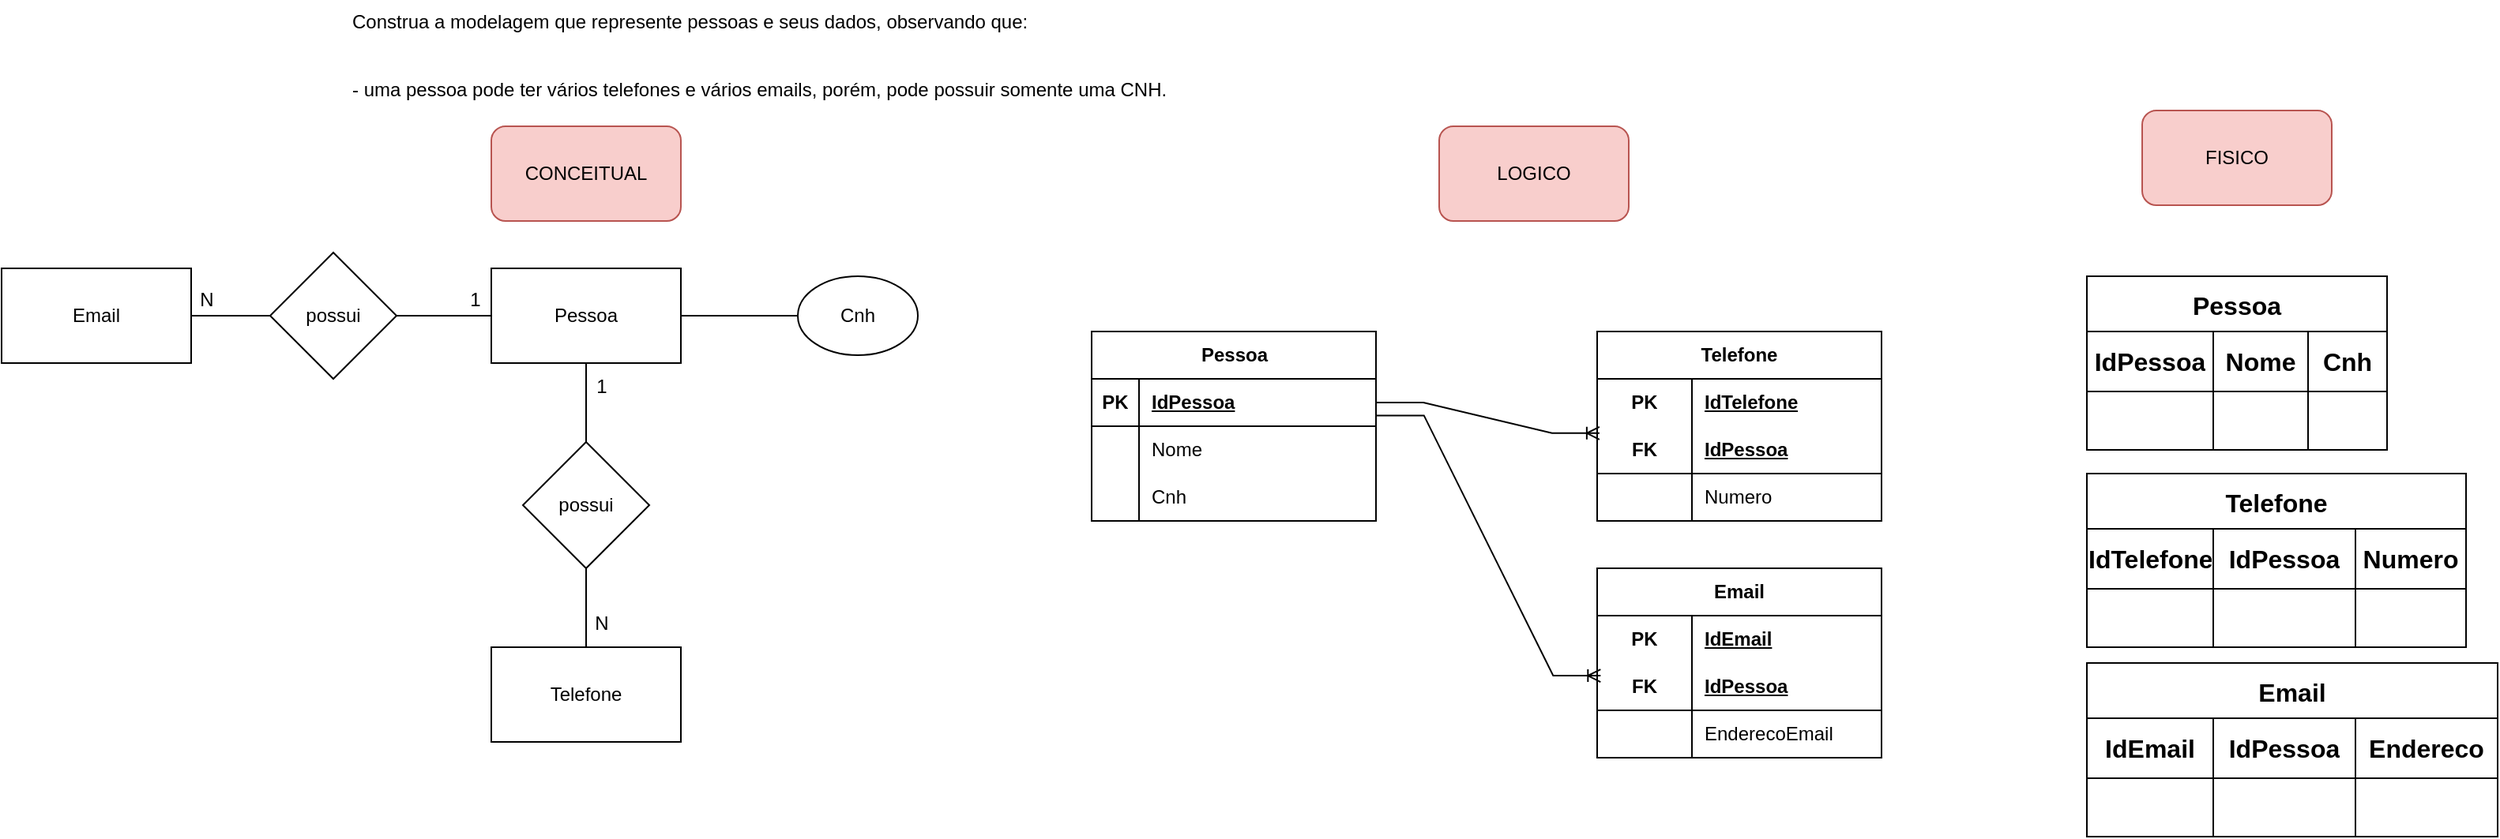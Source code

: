 <mxfile version="21.6.5" type="device">
  <diagram id="Fae58t7T6GYvRqYH8ZGL" name="Página-1">
    <mxGraphModel dx="1877" dy="574" grid="1" gridSize="10" guides="1" tooltips="1" connect="1" arrows="1" fold="1" page="1" pageScale="1" pageWidth="827" pageHeight="1169" math="0" shadow="0">
      <root>
        <mxCell id="0" />
        <mxCell id="1" parent="0" />
        <mxCell id="njjs4OCkgifwEYSEYZWW-1" value="Construa a modelagem que represente pessoas e seus dados, observando que:&#xa;&#xa;&#xa;- uma pessoa pode ter vários telefones e vários emails, porém, pode possuir somente uma CNH." style="text;whiteSpace=wrap;" parent="1" vertex="1">
          <mxGeometry x="130" y="30" width="560" height="80" as="geometry" />
        </mxCell>
        <mxCell id="njjs4OCkgifwEYSEYZWW-7" style="edgeStyle=orthogonalEdgeStyle;rounded=0;orthogonalLoop=1;jettySize=auto;html=1;entryX=0.5;entryY=0;entryDx=0;entryDy=0;endArrow=none;endFill=0;" parent="1" source="njjs4OCkgifwEYSEYZWW-2" target="njjs4OCkgifwEYSEYZWW-3" edge="1">
          <mxGeometry relative="1" as="geometry" />
        </mxCell>
        <mxCell id="HZEHzv3eMozTv1yZaY8q-67" style="edgeStyle=orthogonalEdgeStyle;rounded=0;orthogonalLoop=1;jettySize=auto;html=1;entryX=0;entryY=0.5;entryDx=0;entryDy=0;endArrow=none;endFill=0;" parent="1" source="njjs4OCkgifwEYSEYZWW-2" target="HZEHzv3eMozTv1yZaY8q-66" edge="1">
          <mxGeometry relative="1" as="geometry" />
        </mxCell>
        <mxCell id="njjs4OCkgifwEYSEYZWW-2" value="Pessoa" style="rounded=0;whiteSpace=wrap;html=1;" parent="1" vertex="1">
          <mxGeometry x="220" y="200" width="120" height="60" as="geometry" />
        </mxCell>
        <mxCell id="njjs4OCkgifwEYSEYZWW-9" style="edgeStyle=orthogonalEdgeStyle;rounded=0;orthogonalLoop=1;jettySize=auto;html=1;entryX=0.5;entryY=0;entryDx=0;entryDy=0;exitX=0.5;exitY=1;exitDx=0;exitDy=0;endArrow=none;endFill=0;" parent="1" source="njjs4OCkgifwEYSEYZWW-3" target="njjs4OCkgifwEYSEYZWW-6" edge="1">
          <mxGeometry relative="1" as="geometry">
            <mxPoint x="240" y="350" as="sourcePoint" />
            <Array as="points">
              <mxPoint x="280" y="460" />
              <mxPoint x="280" y="460" />
            </Array>
          </mxGeometry>
        </mxCell>
        <mxCell id="njjs4OCkgifwEYSEYZWW-3" value="possui" style="rhombus;whiteSpace=wrap;html=1;" parent="1" vertex="1">
          <mxGeometry x="240" y="310" width="80" height="80" as="geometry" />
        </mxCell>
        <mxCell id="njjs4OCkgifwEYSEYZWW-5" value="Email" style="rounded=0;whiteSpace=wrap;html=1;" parent="1" vertex="1">
          <mxGeometry x="-90" y="200" width="120" height="60" as="geometry" />
        </mxCell>
        <mxCell id="njjs4OCkgifwEYSEYZWW-6" value="Telefone" style="rounded=0;whiteSpace=wrap;html=1;" parent="1" vertex="1">
          <mxGeometry x="220" y="440" width="120" height="60" as="geometry" />
        </mxCell>
        <mxCell id="njjs4OCkgifwEYSEYZWW-11" value="1" style="text;html=1;strokeColor=none;fillColor=none;align=center;verticalAlign=middle;whiteSpace=wrap;rounded=0;" parent="1" vertex="1">
          <mxGeometry x="280" y="260" width="20" height="30" as="geometry" />
        </mxCell>
        <mxCell id="njjs4OCkgifwEYSEYZWW-14" value="N" style="text;html=1;strokeColor=none;fillColor=none;align=center;verticalAlign=middle;whiteSpace=wrap;rounded=0;" parent="1" vertex="1">
          <mxGeometry x="280" y="410" width="20" height="30" as="geometry" />
        </mxCell>
        <mxCell id="HZEHzv3eMozTv1yZaY8q-1" value="CONCEITUAL" style="rounded=1;whiteSpace=wrap;html=1;fillColor=#f8cecc;strokeColor=#b85450;" parent="1" vertex="1">
          <mxGeometry x="220" y="110" width="120" height="60" as="geometry" />
        </mxCell>
        <mxCell id="HZEHzv3eMozTv1yZaY8q-2" value="FISICO" style="rounded=1;whiteSpace=wrap;html=1;fillColor=#f8cecc;strokeColor=#b85450;" parent="1" vertex="1">
          <mxGeometry x="1265" y="100" width="120" height="60" as="geometry" />
        </mxCell>
        <mxCell id="HZEHzv3eMozTv1yZaY8q-3" value="LOGICO" style="rounded=1;whiteSpace=wrap;html=1;fillColor=#f8cecc;strokeColor=#b85450;" parent="1" vertex="1">
          <mxGeometry x="820" y="110" width="120" height="60" as="geometry" />
        </mxCell>
        <mxCell id="HZEHzv3eMozTv1yZaY8q-4" value="Pessoa" style="shape=table;startSize=30;container=1;collapsible=1;childLayout=tableLayout;fixedRows=1;rowLines=0;fontStyle=1;align=center;resizeLast=1;html=1;" parent="1" vertex="1">
          <mxGeometry x="600" y="240" width="180" height="120" as="geometry" />
        </mxCell>
        <mxCell id="HZEHzv3eMozTv1yZaY8q-5" value="" style="shape=tableRow;horizontal=0;startSize=0;swimlaneHead=0;swimlaneBody=0;fillColor=none;collapsible=0;dropTarget=0;points=[[0,0.5],[1,0.5]];portConstraint=eastwest;top=0;left=0;right=0;bottom=1;" parent="HZEHzv3eMozTv1yZaY8q-4" vertex="1">
          <mxGeometry y="30" width="180" height="30" as="geometry" />
        </mxCell>
        <mxCell id="HZEHzv3eMozTv1yZaY8q-6" value="PK" style="shape=partialRectangle;connectable=0;fillColor=none;top=0;left=0;bottom=0;right=0;fontStyle=1;overflow=hidden;whiteSpace=wrap;html=1;" parent="HZEHzv3eMozTv1yZaY8q-5" vertex="1">
          <mxGeometry width="30" height="30" as="geometry">
            <mxRectangle width="30" height="30" as="alternateBounds" />
          </mxGeometry>
        </mxCell>
        <mxCell id="HZEHzv3eMozTv1yZaY8q-7" value="IdPessoa" style="shape=partialRectangle;connectable=0;fillColor=none;top=0;left=0;bottom=0;right=0;align=left;spacingLeft=6;fontStyle=5;overflow=hidden;whiteSpace=wrap;html=1;" parent="HZEHzv3eMozTv1yZaY8q-5" vertex="1">
          <mxGeometry x="30" width="150" height="30" as="geometry">
            <mxRectangle width="150" height="30" as="alternateBounds" />
          </mxGeometry>
        </mxCell>
        <mxCell id="HZEHzv3eMozTv1yZaY8q-8" value="" style="shape=tableRow;horizontal=0;startSize=0;swimlaneHead=0;swimlaneBody=0;fillColor=none;collapsible=0;dropTarget=0;points=[[0,0.5],[1,0.5]];portConstraint=eastwest;top=0;left=0;right=0;bottom=0;" parent="HZEHzv3eMozTv1yZaY8q-4" vertex="1">
          <mxGeometry y="60" width="180" height="30" as="geometry" />
        </mxCell>
        <mxCell id="HZEHzv3eMozTv1yZaY8q-9" value="" style="shape=partialRectangle;connectable=0;fillColor=none;top=0;left=0;bottom=0;right=0;editable=1;overflow=hidden;whiteSpace=wrap;html=1;" parent="HZEHzv3eMozTv1yZaY8q-8" vertex="1">
          <mxGeometry width="30" height="30" as="geometry">
            <mxRectangle width="30" height="30" as="alternateBounds" />
          </mxGeometry>
        </mxCell>
        <mxCell id="HZEHzv3eMozTv1yZaY8q-10" value="Nome" style="shape=partialRectangle;connectable=0;fillColor=none;top=0;left=0;bottom=0;right=0;align=left;spacingLeft=6;overflow=hidden;whiteSpace=wrap;html=1;" parent="HZEHzv3eMozTv1yZaY8q-8" vertex="1">
          <mxGeometry x="30" width="150" height="30" as="geometry">
            <mxRectangle width="150" height="30" as="alternateBounds" />
          </mxGeometry>
        </mxCell>
        <mxCell id="HZEHzv3eMozTv1yZaY8q-69" style="shape=tableRow;horizontal=0;startSize=0;swimlaneHead=0;swimlaneBody=0;fillColor=none;collapsible=0;dropTarget=0;points=[[0,0.5],[1,0.5]];portConstraint=eastwest;top=0;left=0;right=0;bottom=0;" parent="HZEHzv3eMozTv1yZaY8q-4" vertex="1">
          <mxGeometry y="90" width="180" height="30" as="geometry" />
        </mxCell>
        <mxCell id="HZEHzv3eMozTv1yZaY8q-70" style="shape=partialRectangle;connectable=0;fillColor=none;top=0;left=0;bottom=0;right=0;editable=1;overflow=hidden;whiteSpace=wrap;html=1;" parent="HZEHzv3eMozTv1yZaY8q-69" vertex="1">
          <mxGeometry width="30" height="30" as="geometry">
            <mxRectangle width="30" height="30" as="alternateBounds" />
          </mxGeometry>
        </mxCell>
        <mxCell id="HZEHzv3eMozTv1yZaY8q-71" value="Cnh" style="shape=partialRectangle;connectable=0;fillColor=none;top=0;left=0;bottom=0;right=0;align=left;spacingLeft=6;overflow=hidden;whiteSpace=wrap;html=1;" parent="HZEHzv3eMozTv1yZaY8q-69" vertex="1">
          <mxGeometry x="30" width="150" height="30" as="geometry">
            <mxRectangle width="150" height="30" as="alternateBounds" />
          </mxGeometry>
        </mxCell>
        <mxCell id="HZEHzv3eMozTv1yZaY8q-30" value="Telefone" style="shape=table;startSize=30;container=1;collapsible=1;childLayout=tableLayout;fixedRows=1;rowLines=0;fontStyle=1;align=center;resizeLast=1;html=1;whiteSpace=wrap;" parent="1" vertex="1">
          <mxGeometry x="920" y="240" width="180" height="120" as="geometry" />
        </mxCell>
        <mxCell id="HZEHzv3eMozTv1yZaY8q-31" value="" style="shape=tableRow;horizontal=0;startSize=0;swimlaneHead=0;swimlaneBody=0;fillColor=none;collapsible=0;dropTarget=0;points=[[0,0.5],[1,0.5]];portConstraint=eastwest;top=0;left=0;right=0;bottom=0;html=1;" parent="HZEHzv3eMozTv1yZaY8q-30" vertex="1">
          <mxGeometry y="30" width="180" height="30" as="geometry" />
        </mxCell>
        <mxCell id="HZEHzv3eMozTv1yZaY8q-32" value="PK" style="shape=partialRectangle;connectable=0;fillColor=none;top=0;left=0;bottom=0;right=0;fontStyle=1;overflow=hidden;html=1;whiteSpace=wrap;" parent="HZEHzv3eMozTv1yZaY8q-31" vertex="1">
          <mxGeometry width="60" height="30" as="geometry">
            <mxRectangle width="60" height="30" as="alternateBounds" />
          </mxGeometry>
        </mxCell>
        <mxCell id="HZEHzv3eMozTv1yZaY8q-33" value="IdTelefone" style="shape=partialRectangle;connectable=0;fillColor=none;top=0;left=0;bottom=0;right=0;align=left;spacingLeft=6;fontStyle=5;overflow=hidden;html=1;whiteSpace=wrap;" parent="HZEHzv3eMozTv1yZaY8q-31" vertex="1">
          <mxGeometry x="60" width="120" height="30" as="geometry">
            <mxRectangle width="120" height="30" as="alternateBounds" />
          </mxGeometry>
        </mxCell>
        <mxCell id="HZEHzv3eMozTv1yZaY8q-34" value="" style="shape=tableRow;horizontal=0;startSize=0;swimlaneHead=0;swimlaneBody=0;fillColor=none;collapsible=0;dropTarget=0;points=[[0,0.5],[1,0.5]];portConstraint=eastwest;top=0;left=0;right=0;bottom=1;html=1;" parent="HZEHzv3eMozTv1yZaY8q-30" vertex="1">
          <mxGeometry y="60" width="180" height="30" as="geometry" />
        </mxCell>
        <mxCell id="HZEHzv3eMozTv1yZaY8q-35" value="FK" style="shape=partialRectangle;connectable=0;fillColor=none;top=0;left=0;bottom=0;right=0;fontStyle=1;overflow=hidden;html=1;whiteSpace=wrap;" parent="HZEHzv3eMozTv1yZaY8q-34" vertex="1">
          <mxGeometry width="60" height="30" as="geometry">
            <mxRectangle width="60" height="30" as="alternateBounds" />
          </mxGeometry>
        </mxCell>
        <mxCell id="HZEHzv3eMozTv1yZaY8q-36" value="IdPessoa" style="shape=partialRectangle;connectable=0;fillColor=none;top=0;left=0;bottom=0;right=0;align=left;spacingLeft=6;fontStyle=5;overflow=hidden;html=1;whiteSpace=wrap;" parent="HZEHzv3eMozTv1yZaY8q-34" vertex="1">
          <mxGeometry x="60" width="120" height="30" as="geometry">
            <mxRectangle width="120" height="30" as="alternateBounds" />
          </mxGeometry>
        </mxCell>
        <mxCell id="HZEHzv3eMozTv1yZaY8q-37" value="" style="shape=tableRow;horizontal=0;startSize=0;swimlaneHead=0;swimlaneBody=0;fillColor=none;collapsible=0;dropTarget=0;points=[[0,0.5],[1,0.5]];portConstraint=eastwest;top=0;left=0;right=0;bottom=0;html=1;" parent="HZEHzv3eMozTv1yZaY8q-30" vertex="1">
          <mxGeometry y="90" width="180" height="30" as="geometry" />
        </mxCell>
        <mxCell id="HZEHzv3eMozTv1yZaY8q-38" value="" style="shape=partialRectangle;connectable=0;fillColor=none;top=0;left=0;bottom=0;right=0;editable=1;overflow=hidden;html=1;whiteSpace=wrap;" parent="HZEHzv3eMozTv1yZaY8q-37" vertex="1">
          <mxGeometry width="60" height="30" as="geometry">
            <mxRectangle width="60" height="30" as="alternateBounds" />
          </mxGeometry>
        </mxCell>
        <mxCell id="HZEHzv3eMozTv1yZaY8q-39" value="Numero" style="shape=partialRectangle;connectable=0;fillColor=none;top=0;left=0;bottom=0;right=0;align=left;spacingLeft=6;overflow=hidden;html=1;whiteSpace=wrap;" parent="HZEHzv3eMozTv1yZaY8q-37" vertex="1">
          <mxGeometry x="60" width="120" height="30" as="geometry">
            <mxRectangle width="120" height="30" as="alternateBounds" />
          </mxGeometry>
        </mxCell>
        <mxCell id="HZEHzv3eMozTv1yZaY8q-43" value="Email" style="shape=table;startSize=30;container=1;collapsible=1;childLayout=tableLayout;fixedRows=1;rowLines=0;fontStyle=1;align=center;resizeLast=1;html=1;whiteSpace=wrap;" parent="1" vertex="1">
          <mxGeometry x="920" y="390" width="180" height="120" as="geometry" />
        </mxCell>
        <mxCell id="HZEHzv3eMozTv1yZaY8q-44" value="" style="shape=tableRow;horizontal=0;startSize=0;swimlaneHead=0;swimlaneBody=0;fillColor=none;collapsible=0;dropTarget=0;points=[[0,0.5],[1,0.5]];portConstraint=eastwest;top=0;left=0;right=0;bottom=0;html=1;" parent="HZEHzv3eMozTv1yZaY8q-43" vertex="1">
          <mxGeometry y="30" width="180" height="30" as="geometry" />
        </mxCell>
        <mxCell id="HZEHzv3eMozTv1yZaY8q-45" value="PK" style="shape=partialRectangle;connectable=0;fillColor=none;top=0;left=0;bottom=0;right=0;fontStyle=1;overflow=hidden;html=1;whiteSpace=wrap;" parent="HZEHzv3eMozTv1yZaY8q-44" vertex="1">
          <mxGeometry width="60" height="30" as="geometry">
            <mxRectangle width="60" height="30" as="alternateBounds" />
          </mxGeometry>
        </mxCell>
        <mxCell id="HZEHzv3eMozTv1yZaY8q-46" value="IdEmail" style="shape=partialRectangle;connectable=0;fillColor=none;top=0;left=0;bottom=0;right=0;align=left;spacingLeft=6;fontStyle=5;overflow=hidden;html=1;whiteSpace=wrap;" parent="HZEHzv3eMozTv1yZaY8q-44" vertex="1">
          <mxGeometry x="60" width="120" height="30" as="geometry">
            <mxRectangle width="120" height="30" as="alternateBounds" />
          </mxGeometry>
        </mxCell>
        <mxCell id="HZEHzv3eMozTv1yZaY8q-47" value="" style="shape=tableRow;horizontal=0;startSize=0;swimlaneHead=0;swimlaneBody=0;fillColor=none;collapsible=0;dropTarget=0;points=[[0,0.5],[1,0.5]];portConstraint=eastwest;top=0;left=0;right=0;bottom=1;html=1;" parent="HZEHzv3eMozTv1yZaY8q-43" vertex="1">
          <mxGeometry y="60" width="180" height="30" as="geometry" />
        </mxCell>
        <mxCell id="HZEHzv3eMozTv1yZaY8q-48" value="FK" style="shape=partialRectangle;connectable=0;fillColor=none;top=0;left=0;bottom=0;right=0;fontStyle=1;overflow=hidden;html=1;whiteSpace=wrap;" parent="HZEHzv3eMozTv1yZaY8q-47" vertex="1">
          <mxGeometry width="60" height="30" as="geometry">
            <mxRectangle width="60" height="30" as="alternateBounds" />
          </mxGeometry>
        </mxCell>
        <mxCell id="HZEHzv3eMozTv1yZaY8q-49" value="IdPessoa" style="shape=partialRectangle;connectable=0;fillColor=none;top=0;left=0;bottom=0;right=0;align=left;spacingLeft=6;fontStyle=5;overflow=hidden;html=1;whiteSpace=wrap;" parent="HZEHzv3eMozTv1yZaY8q-47" vertex="1">
          <mxGeometry x="60" width="120" height="30" as="geometry">
            <mxRectangle width="120" height="30" as="alternateBounds" />
          </mxGeometry>
        </mxCell>
        <mxCell id="HZEHzv3eMozTv1yZaY8q-50" value="" style="shape=tableRow;horizontal=0;startSize=0;swimlaneHead=0;swimlaneBody=0;fillColor=none;collapsible=0;dropTarget=0;points=[[0,0.5],[1,0.5]];portConstraint=eastwest;top=0;left=0;right=0;bottom=0;html=1;" parent="HZEHzv3eMozTv1yZaY8q-43" vertex="1">
          <mxGeometry y="90" width="180" height="30" as="geometry" />
        </mxCell>
        <mxCell id="HZEHzv3eMozTv1yZaY8q-51" value="" style="shape=partialRectangle;connectable=0;fillColor=none;top=0;left=0;bottom=0;right=0;editable=1;overflow=hidden;html=1;whiteSpace=wrap;" parent="HZEHzv3eMozTv1yZaY8q-50" vertex="1">
          <mxGeometry width="60" height="30" as="geometry">
            <mxRectangle width="60" height="30" as="alternateBounds" />
          </mxGeometry>
        </mxCell>
        <mxCell id="HZEHzv3eMozTv1yZaY8q-52" value="EnderecoEmail" style="shape=partialRectangle;connectable=0;fillColor=none;top=0;left=0;bottom=0;right=0;align=left;spacingLeft=6;overflow=hidden;html=1;whiteSpace=wrap;" parent="HZEHzv3eMozTv1yZaY8q-50" vertex="1">
          <mxGeometry x="60" width="120" height="30" as="geometry">
            <mxRectangle width="120" height="30" as="alternateBounds" />
          </mxGeometry>
        </mxCell>
        <mxCell id="HZEHzv3eMozTv1yZaY8q-65" value="" style="edgeStyle=entityRelationEdgeStyle;fontSize=12;html=1;endArrow=ERoneToMany;rounded=0;exitX=1;exitY=0.5;exitDx=0;exitDy=0;entryX=0.008;entryY=0.147;entryDx=0;entryDy=0;entryPerimeter=0;" parent="1" source="HZEHzv3eMozTv1yZaY8q-5" target="HZEHzv3eMozTv1yZaY8q-34" edge="1">
          <mxGeometry width="100" height="100" relative="1" as="geometry">
            <mxPoint x="760" y="420" as="sourcePoint" />
            <mxPoint x="860" y="320" as="targetPoint" />
            <Array as="points">
              <mxPoint x="640" y="350" />
              <mxPoint x="690" y="360" />
              <mxPoint x="630" y="350" />
              <mxPoint x="630" y="340" />
            </Array>
          </mxGeometry>
        </mxCell>
        <mxCell id="HZEHzv3eMozTv1yZaY8q-66" value="Cnh" style="ellipse;whiteSpace=wrap;html=1;" parent="1" vertex="1">
          <mxGeometry x="414" y="205" width="76" height="50" as="geometry" />
        </mxCell>
        <mxCell id="HZEHzv3eMozTv1yZaY8q-72" value="" style="edgeStyle=entityRelationEdgeStyle;fontSize=12;html=1;endArrow=ERoneToMany;rounded=0;exitX=1.002;exitY=0.773;exitDx=0;exitDy=0;entryX=0.012;entryY=0.267;entryDx=0;entryDy=0;exitPerimeter=0;entryPerimeter=0;" parent="1" source="HZEHzv3eMozTv1yZaY8q-5" target="HZEHzv3eMozTv1yZaY8q-47" edge="1">
          <mxGeometry width="100" height="100" relative="1" as="geometry">
            <mxPoint x="780" y="440" as="sourcePoint" />
            <mxPoint x="860" y="475" as="targetPoint" />
            <Array as="points">
              <mxPoint x="640" y="505" />
              <mxPoint x="690" y="515" />
              <mxPoint x="630" y="505" />
              <mxPoint x="630" y="495" />
            </Array>
          </mxGeometry>
        </mxCell>
        <mxCell id="g3BM4RpCBtxZuqTighNJ-3" value="" style="edgeStyle=orthogonalEdgeStyle;rounded=0;orthogonalLoop=1;jettySize=auto;html=1;endArrow=none;endFill=0;" parent="1" source="g3BM4RpCBtxZuqTighNJ-1" target="njjs4OCkgifwEYSEYZWW-5" edge="1">
          <mxGeometry relative="1" as="geometry" />
        </mxCell>
        <mxCell id="g3BM4RpCBtxZuqTighNJ-4" value="" style="edgeStyle=orthogonalEdgeStyle;rounded=0;orthogonalLoop=1;jettySize=auto;html=1;endArrow=none;endFill=0;" parent="1" source="g3BM4RpCBtxZuqTighNJ-1" target="njjs4OCkgifwEYSEYZWW-2" edge="1">
          <mxGeometry relative="1" as="geometry" />
        </mxCell>
        <mxCell id="g3BM4RpCBtxZuqTighNJ-1" value="possui" style="rhombus;whiteSpace=wrap;html=1;" parent="1" vertex="1">
          <mxGeometry x="80" y="190" width="80" height="80" as="geometry" />
        </mxCell>
        <mxCell id="g3BM4RpCBtxZuqTighNJ-5" value="N" style="text;html=1;strokeColor=none;fillColor=none;align=center;verticalAlign=middle;whiteSpace=wrap;rounded=0;" parent="1" vertex="1">
          <mxGeometry x="30" y="205" width="20" height="30" as="geometry" />
        </mxCell>
        <mxCell id="g3BM4RpCBtxZuqTighNJ-6" value="1" style="text;html=1;strokeColor=none;fillColor=none;align=center;verticalAlign=middle;whiteSpace=wrap;rounded=0;" parent="1" vertex="1">
          <mxGeometry x="200" y="205" width="20" height="30" as="geometry" />
        </mxCell>
        <mxCell id="g3BM4RpCBtxZuqTighNJ-7" value="Pessoa" style="shape=table;startSize=35;container=1;collapsible=0;childLayout=tableLayout;strokeColor=default;fontSize=16;fontStyle=1" parent="1" vertex="1">
          <mxGeometry x="1230" y="205" width="190" height="110" as="geometry" />
        </mxCell>
        <mxCell id="g3BM4RpCBtxZuqTighNJ-8" value="" style="shape=tableRow;horizontal=0;startSize=0;swimlaneHead=0;swimlaneBody=0;strokeColor=inherit;top=0;left=0;bottom=0;right=0;collapsible=0;dropTarget=0;fillColor=none;points=[[0,0.5],[1,0.5]];portConstraint=eastwest;fontSize=16;" parent="g3BM4RpCBtxZuqTighNJ-7" vertex="1">
          <mxGeometry y="35" width="190" height="38" as="geometry" />
        </mxCell>
        <mxCell id="g3BM4RpCBtxZuqTighNJ-9" value="&lt;b&gt;IdPessoa&lt;/b&gt;" style="shape=partialRectangle;html=1;whiteSpace=wrap;connectable=0;strokeColor=inherit;overflow=hidden;fillColor=none;top=0;left=0;bottom=0;right=0;pointerEvents=1;fontSize=16;" parent="g3BM4RpCBtxZuqTighNJ-8" vertex="1">
          <mxGeometry width="80" height="38" as="geometry">
            <mxRectangle width="80" height="38" as="alternateBounds" />
          </mxGeometry>
        </mxCell>
        <mxCell id="g3BM4RpCBtxZuqTighNJ-10" value="&lt;b&gt;Nome&lt;/b&gt;" style="shape=partialRectangle;html=1;whiteSpace=wrap;connectable=0;strokeColor=inherit;overflow=hidden;fillColor=none;top=0;left=0;bottom=0;right=0;pointerEvents=1;fontSize=16;" parent="g3BM4RpCBtxZuqTighNJ-8" vertex="1">
          <mxGeometry x="80" width="60" height="38" as="geometry">
            <mxRectangle width="60" height="38" as="alternateBounds" />
          </mxGeometry>
        </mxCell>
        <mxCell id="g3BM4RpCBtxZuqTighNJ-11" value="&lt;b&gt;Cnh&lt;/b&gt;" style="shape=partialRectangle;html=1;whiteSpace=wrap;connectable=0;strokeColor=inherit;overflow=hidden;fillColor=none;top=0;left=0;bottom=0;right=0;pointerEvents=1;fontSize=16;" parent="g3BM4RpCBtxZuqTighNJ-8" vertex="1">
          <mxGeometry x="140" width="50" height="38" as="geometry">
            <mxRectangle width="50" height="38" as="alternateBounds" />
          </mxGeometry>
        </mxCell>
        <mxCell id="g3BM4RpCBtxZuqTighNJ-12" value="" style="shape=tableRow;horizontal=0;startSize=0;swimlaneHead=0;swimlaneBody=0;strokeColor=inherit;top=0;left=0;bottom=0;right=0;collapsible=0;dropTarget=0;fillColor=none;points=[[0,0.5],[1,0.5]];portConstraint=eastwest;fontSize=16;" parent="g3BM4RpCBtxZuqTighNJ-7" vertex="1">
          <mxGeometry y="73" width="190" height="37" as="geometry" />
        </mxCell>
        <mxCell id="g3BM4RpCBtxZuqTighNJ-13" value="" style="shape=partialRectangle;html=1;whiteSpace=wrap;connectable=0;strokeColor=inherit;overflow=hidden;fillColor=none;top=0;left=0;bottom=0;right=0;pointerEvents=1;fontSize=16;" parent="g3BM4RpCBtxZuqTighNJ-12" vertex="1">
          <mxGeometry width="80" height="37" as="geometry">
            <mxRectangle width="80" height="37" as="alternateBounds" />
          </mxGeometry>
        </mxCell>
        <mxCell id="g3BM4RpCBtxZuqTighNJ-14" value="" style="shape=partialRectangle;html=1;whiteSpace=wrap;connectable=0;strokeColor=inherit;overflow=hidden;fillColor=none;top=0;left=0;bottom=0;right=0;pointerEvents=1;fontSize=16;" parent="g3BM4RpCBtxZuqTighNJ-12" vertex="1">
          <mxGeometry x="80" width="60" height="37" as="geometry">
            <mxRectangle width="60" height="37" as="alternateBounds" />
          </mxGeometry>
        </mxCell>
        <mxCell id="g3BM4RpCBtxZuqTighNJ-15" value="" style="shape=partialRectangle;html=1;whiteSpace=wrap;connectable=0;strokeColor=inherit;overflow=hidden;fillColor=none;top=0;left=0;bottom=0;right=0;pointerEvents=1;fontSize=16;" parent="g3BM4RpCBtxZuqTighNJ-12" vertex="1">
          <mxGeometry x="140" width="50" height="37" as="geometry">
            <mxRectangle width="50" height="37" as="alternateBounds" />
          </mxGeometry>
        </mxCell>
        <mxCell id="g3BM4RpCBtxZuqTighNJ-20" value="Telefone" style="shape=table;startSize=35;container=1;collapsible=0;childLayout=tableLayout;strokeColor=default;fontSize=16;fontStyle=1" parent="1" vertex="1">
          <mxGeometry x="1230" y="330" width="240" height="110" as="geometry" />
        </mxCell>
        <mxCell id="g3BM4RpCBtxZuqTighNJ-21" value="" style="shape=tableRow;horizontal=0;startSize=0;swimlaneHead=0;swimlaneBody=0;strokeColor=inherit;top=0;left=0;bottom=0;right=0;collapsible=0;dropTarget=0;fillColor=none;points=[[0,0.5],[1,0.5]];portConstraint=eastwest;fontSize=16;" parent="g3BM4RpCBtxZuqTighNJ-20" vertex="1">
          <mxGeometry y="35" width="240" height="38" as="geometry" />
        </mxCell>
        <mxCell id="g3BM4RpCBtxZuqTighNJ-22" value="&lt;b&gt;IdTelefone&lt;/b&gt;" style="shape=partialRectangle;html=1;whiteSpace=wrap;connectable=0;strokeColor=inherit;overflow=hidden;fillColor=none;top=0;left=0;bottom=0;right=0;pointerEvents=1;fontSize=16;" parent="g3BM4RpCBtxZuqTighNJ-21" vertex="1">
          <mxGeometry width="80" height="38" as="geometry">
            <mxRectangle width="80" height="38" as="alternateBounds" />
          </mxGeometry>
        </mxCell>
        <mxCell id="g3BM4RpCBtxZuqTighNJ-23" value="&lt;b&gt;IdPessoa&lt;/b&gt;" style="shape=partialRectangle;html=1;whiteSpace=wrap;connectable=0;strokeColor=inherit;overflow=hidden;fillColor=none;top=0;left=0;bottom=0;right=0;pointerEvents=1;fontSize=16;" parent="g3BM4RpCBtxZuqTighNJ-21" vertex="1">
          <mxGeometry x="80" width="90" height="38" as="geometry">
            <mxRectangle width="90" height="38" as="alternateBounds" />
          </mxGeometry>
        </mxCell>
        <mxCell id="g3BM4RpCBtxZuqTighNJ-24" value="&lt;b&gt;Numero&lt;/b&gt;" style="shape=partialRectangle;html=1;whiteSpace=wrap;connectable=0;strokeColor=inherit;overflow=hidden;fillColor=none;top=0;left=0;bottom=0;right=0;pointerEvents=1;fontSize=16;" parent="g3BM4RpCBtxZuqTighNJ-21" vertex="1">
          <mxGeometry x="170" width="70" height="38" as="geometry">
            <mxRectangle width="70" height="38" as="alternateBounds" />
          </mxGeometry>
        </mxCell>
        <mxCell id="g3BM4RpCBtxZuqTighNJ-25" value="" style="shape=tableRow;horizontal=0;startSize=0;swimlaneHead=0;swimlaneBody=0;strokeColor=inherit;top=0;left=0;bottom=0;right=0;collapsible=0;dropTarget=0;fillColor=none;points=[[0,0.5],[1,0.5]];portConstraint=eastwest;fontSize=16;" parent="g3BM4RpCBtxZuqTighNJ-20" vertex="1">
          <mxGeometry y="73" width="240" height="37" as="geometry" />
        </mxCell>
        <mxCell id="g3BM4RpCBtxZuqTighNJ-26" value="" style="shape=partialRectangle;html=1;whiteSpace=wrap;connectable=0;strokeColor=inherit;overflow=hidden;fillColor=none;top=0;left=0;bottom=0;right=0;pointerEvents=1;fontSize=16;" parent="g3BM4RpCBtxZuqTighNJ-25" vertex="1">
          <mxGeometry width="80" height="37" as="geometry">
            <mxRectangle width="80" height="37" as="alternateBounds" />
          </mxGeometry>
        </mxCell>
        <mxCell id="g3BM4RpCBtxZuqTighNJ-27" value="" style="shape=partialRectangle;html=1;whiteSpace=wrap;connectable=0;strokeColor=inherit;overflow=hidden;fillColor=none;top=0;left=0;bottom=0;right=0;pointerEvents=1;fontSize=16;" parent="g3BM4RpCBtxZuqTighNJ-25" vertex="1">
          <mxGeometry x="80" width="90" height="37" as="geometry">
            <mxRectangle width="90" height="37" as="alternateBounds" />
          </mxGeometry>
        </mxCell>
        <mxCell id="g3BM4RpCBtxZuqTighNJ-28" value="" style="shape=partialRectangle;html=1;whiteSpace=wrap;connectable=0;strokeColor=inherit;overflow=hidden;fillColor=none;top=0;left=0;bottom=0;right=0;pointerEvents=1;fontSize=16;" parent="g3BM4RpCBtxZuqTighNJ-25" vertex="1">
          <mxGeometry x="170" width="70" height="37" as="geometry">
            <mxRectangle width="70" height="37" as="alternateBounds" />
          </mxGeometry>
        </mxCell>
        <mxCell id="g3BM4RpCBtxZuqTighNJ-29" value="Email" style="shape=table;startSize=35;container=1;collapsible=0;childLayout=tableLayout;strokeColor=default;fontSize=16;fontStyle=1" parent="1" vertex="1">
          <mxGeometry x="1230" y="450" width="260" height="110" as="geometry" />
        </mxCell>
        <mxCell id="g3BM4RpCBtxZuqTighNJ-30" value="" style="shape=tableRow;horizontal=0;startSize=0;swimlaneHead=0;swimlaneBody=0;strokeColor=inherit;top=0;left=0;bottom=0;right=0;collapsible=0;dropTarget=0;fillColor=none;points=[[0,0.5],[1,0.5]];portConstraint=eastwest;fontSize=16;" parent="g3BM4RpCBtxZuqTighNJ-29" vertex="1">
          <mxGeometry y="35" width="260" height="38" as="geometry" />
        </mxCell>
        <mxCell id="g3BM4RpCBtxZuqTighNJ-31" value="&lt;b&gt;IdEmail&lt;/b&gt;" style="shape=partialRectangle;html=1;whiteSpace=wrap;connectable=0;strokeColor=inherit;overflow=hidden;fillColor=none;top=0;left=0;bottom=0;right=0;pointerEvents=1;fontSize=16;" parent="g3BM4RpCBtxZuqTighNJ-30" vertex="1">
          <mxGeometry width="80" height="38" as="geometry">
            <mxRectangle width="80" height="38" as="alternateBounds" />
          </mxGeometry>
        </mxCell>
        <mxCell id="g3BM4RpCBtxZuqTighNJ-32" value="&lt;b&gt;IdPessoa&lt;/b&gt;" style="shape=partialRectangle;html=1;whiteSpace=wrap;connectable=0;strokeColor=inherit;overflow=hidden;fillColor=none;top=0;left=0;bottom=0;right=0;pointerEvents=1;fontSize=16;" parent="g3BM4RpCBtxZuqTighNJ-30" vertex="1">
          <mxGeometry x="80" width="90" height="38" as="geometry">
            <mxRectangle width="90" height="38" as="alternateBounds" />
          </mxGeometry>
        </mxCell>
        <mxCell id="g3BM4RpCBtxZuqTighNJ-33" value="&lt;b&gt;Endereco&lt;/b&gt;" style="shape=partialRectangle;html=1;whiteSpace=wrap;connectable=0;strokeColor=inherit;overflow=hidden;fillColor=none;top=0;left=0;bottom=0;right=0;pointerEvents=1;fontSize=16;" parent="g3BM4RpCBtxZuqTighNJ-30" vertex="1">
          <mxGeometry x="170" width="90" height="38" as="geometry">
            <mxRectangle width="90" height="38" as="alternateBounds" />
          </mxGeometry>
        </mxCell>
        <mxCell id="g3BM4RpCBtxZuqTighNJ-34" value="" style="shape=tableRow;horizontal=0;startSize=0;swimlaneHead=0;swimlaneBody=0;strokeColor=inherit;top=0;left=0;bottom=0;right=0;collapsible=0;dropTarget=0;fillColor=none;points=[[0,0.5],[1,0.5]];portConstraint=eastwest;fontSize=16;" parent="g3BM4RpCBtxZuqTighNJ-29" vertex="1">
          <mxGeometry y="73" width="260" height="37" as="geometry" />
        </mxCell>
        <mxCell id="g3BM4RpCBtxZuqTighNJ-35" value="" style="shape=partialRectangle;html=1;whiteSpace=wrap;connectable=0;strokeColor=inherit;overflow=hidden;fillColor=none;top=0;left=0;bottom=0;right=0;pointerEvents=1;fontSize=16;" parent="g3BM4RpCBtxZuqTighNJ-34" vertex="1">
          <mxGeometry width="80" height="37" as="geometry">
            <mxRectangle width="80" height="37" as="alternateBounds" />
          </mxGeometry>
        </mxCell>
        <mxCell id="g3BM4RpCBtxZuqTighNJ-36" value="" style="shape=partialRectangle;html=1;whiteSpace=wrap;connectable=0;strokeColor=inherit;overflow=hidden;fillColor=none;top=0;left=0;bottom=0;right=0;pointerEvents=1;fontSize=16;" parent="g3BM4RpCBtxZuqTighNJ-34" vertex="1">
          <mxGeometry x="80" width="90" height="37" as="geometry">
            <mxRectangle width="90" height="37" as="alternateBounds" />
          </mxGeometry>
        </mxCell>
        <mxCell id="g3BM4RpCBtxZuqTighNJ-37" value="" style="shape=partialRectangle;html=1;whiteSpace=wrap;connectable=0;strokeColor=inherit;overflow=hidden;fillColor=none;top=0;left=0;bottom=0;right=0;pointerEvents=1;fontSize=16;" parent="g3BM4RpCBtxZuqTighNJ-34" vertex="1">
          <mxGeometry x="170" width="90" height="37" as="geometry">
            <mxRectangle width="90" height="37" as="alternateBounds" />
          </mxGeometry>
        </mxCell>
      </root>
    </mxGraphModel>
  </diagram>
</mxfile>
